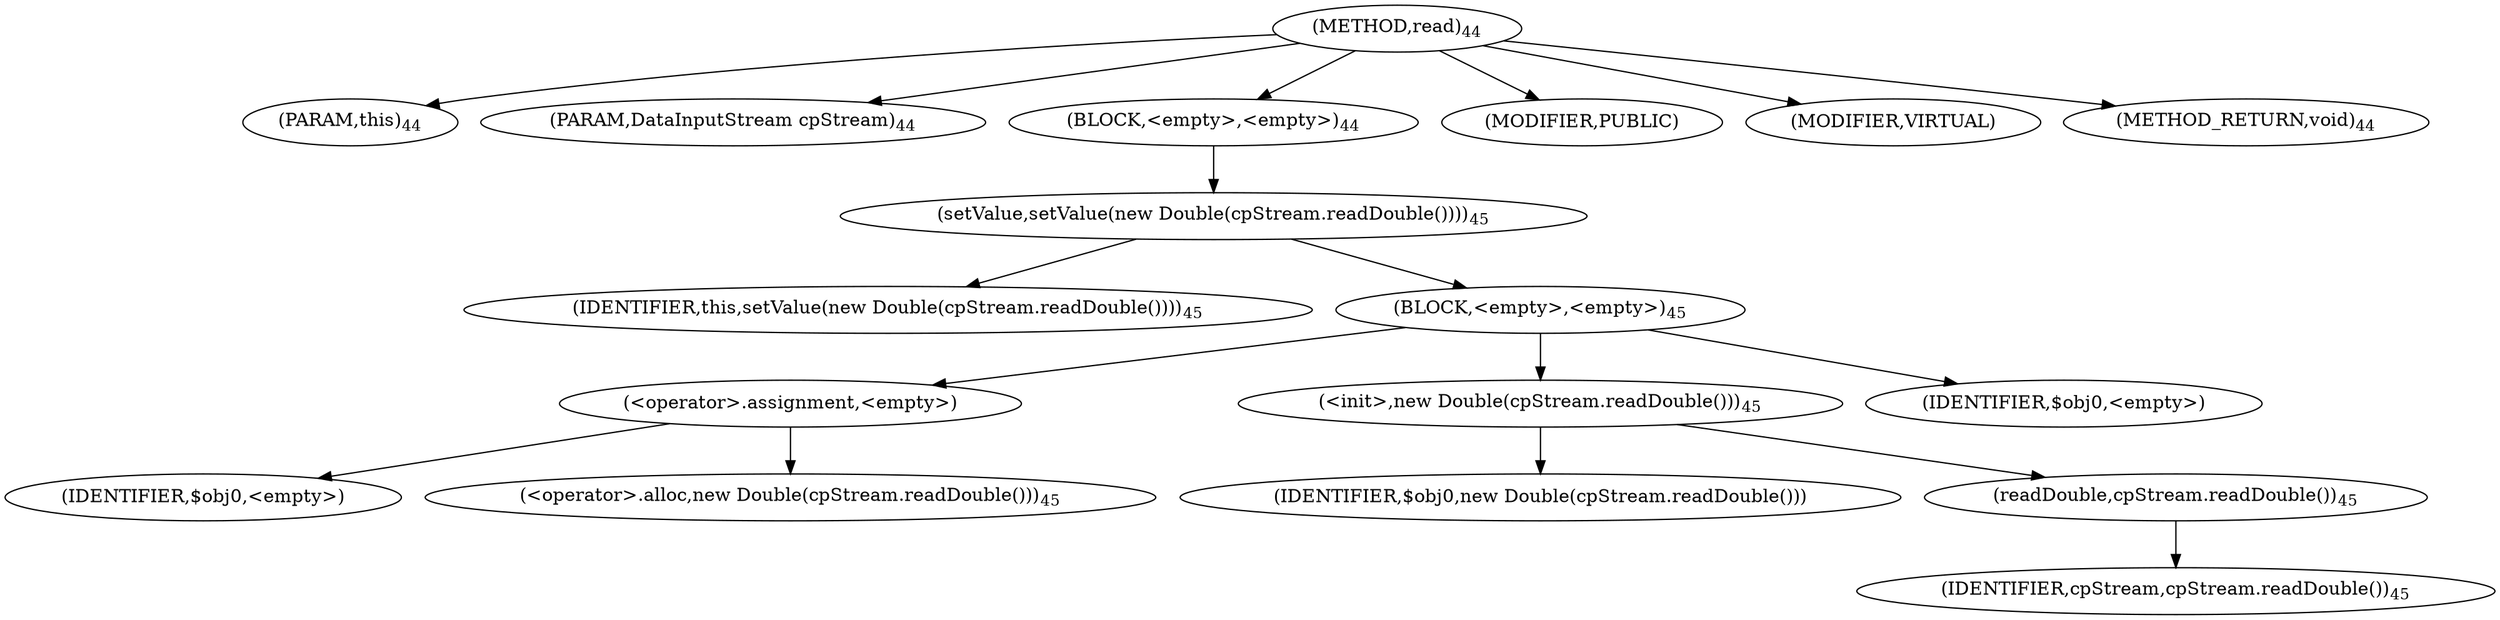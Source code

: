 digraph "read" {  
"21" [label = <(METHOD,read)<SUB>44</SUB>> ]
"6" [label = <(PARAM,this)<SUB>44</SUB>> ]
"22" [label = <(PARAM,DataInputStream cpStream)<SUB>44</SUB>> ]
"23" [label = <(BLOCK,&lt;empty&gt;,&lt;empty&gt;)<SUB>44</SUB>> ]
"24" [label = <(setValue,setValue(new Double(cpStream.readDouble())))<SUB>45</SUB>> ]
"5" [label = <(IDENTIFIER,this,setValue(new Double(cpStream.readDouble())))<SUB>45</SUB>> ]
"25" [label = <(BLOCK,&lt;empty&gt;,&lt;empty&gt;)<SUB>45</SUB>> ]
"26" [label = <(&lt;operator&gt;.assignment,&lt;empty&gt;)> ]
"27" [label = <(IDENTIFIER,$obj0,&lt;empty&gt;)> ]
"28" [label = <(&lt;operator&gt;.alloc,new Double(cpStream.readDouble()))<SUB>45</SUB>> ]
"29" [label = <(&lt;init&gt;,new Double(cpStream.readDouble()))<SUB>45</SUB>> ]
"30" [label = <(IDENTIFIER,$obj0,new Double(cpStream.readDouble()))> ]
"31" [label = <(readDouble,cpStream.readDouble())<SUB>45</SUB>> ]
"32" [label = <(IDENTIFIER,cpStream,cpStream.readDouble())<SUB>45</SUB>> ]
"33" [label = <(IDENTIFIER,$obj0,&lt;empty&gt;)> ]
"34" [label = <(MODIFIER,PUBLIC)> ]
"35" [label = <(MODIFIER,VIRTUAL)> ]
"36" [label = <(METHOD_RETURN,void)<SUB>44</SUB>> ]
  "21" -> "6" 
  "21" -> "22" 
  "21" -> "23" 
  "21" -> "34" 
  "21" -> "35" 
  "21" -> "36" 
  "23" -> "24" 
  "24" -> "5" 
  "24" -> "25" 
  "25" -> "26" 
  "25" -> "29" 
  "25" -> "33" 
  "26" -> "27" 
  "26" -> "28" 
  "29" -> "30" 
  "29" -> "31" 
  "31" -> "32" 
}
